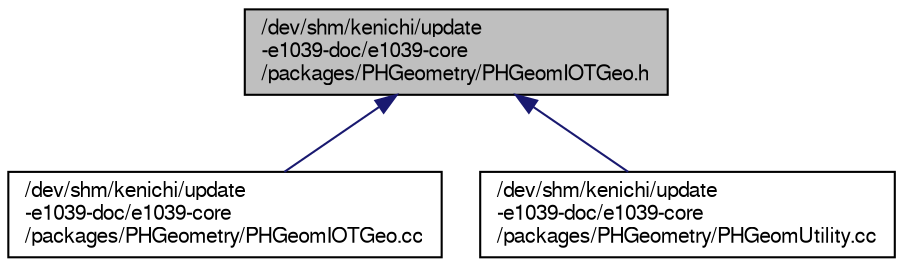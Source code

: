 digraph "/dev/shm/kenichi/update-e1039-doc/e1039-core/packages/PHGeometry/PHGeomIOTGeo.h"
{
  bgcolor="transparent";
  edge [fontname="FreeSans",fontsize="10",labelfontname="FreeSans",labelfontsize="10"];
  node [fontname="FreeSans",fontsize="10",shape=record];
  Node1 [label="/dev/shm/kenichi/update\l-e1039-doc/e1039-core\l/packages/PHGeometry/PHGeomIOTGeo.h",height=0.2,width=0.4,color="black", fillcolor="grey75", style="filled" fontcolor="black"];
  Node1 -> Node2 [dir="back",color="midnightblue",fontsize="10",style="solid",fontname="FreeSans"];
  Node2 [label="/dev/shm/kenichi/update\l-e1039-doc/e1039-core\l/packages/PHGeometry/PHGeomIOTGeo.cc",height=0.2,width=0.4,color="black",URL="$d5/d59/PHGeomIOTGeo_8cc.html"];
  Node1 -> Node3 [dir="back",color="midnightblue",fontsize="10",style="solid",fontname="FreeSans"];
  Node3 [label="/dev/shm/kenichi/update\l-e1039-doc/e1039-core\l/packages/PHGeometry/PHGeomUtility.cc",height=0.2,width=0.4,color="black",URL="$d6/d91/PHGeomUtility_8cc.html"];
}
